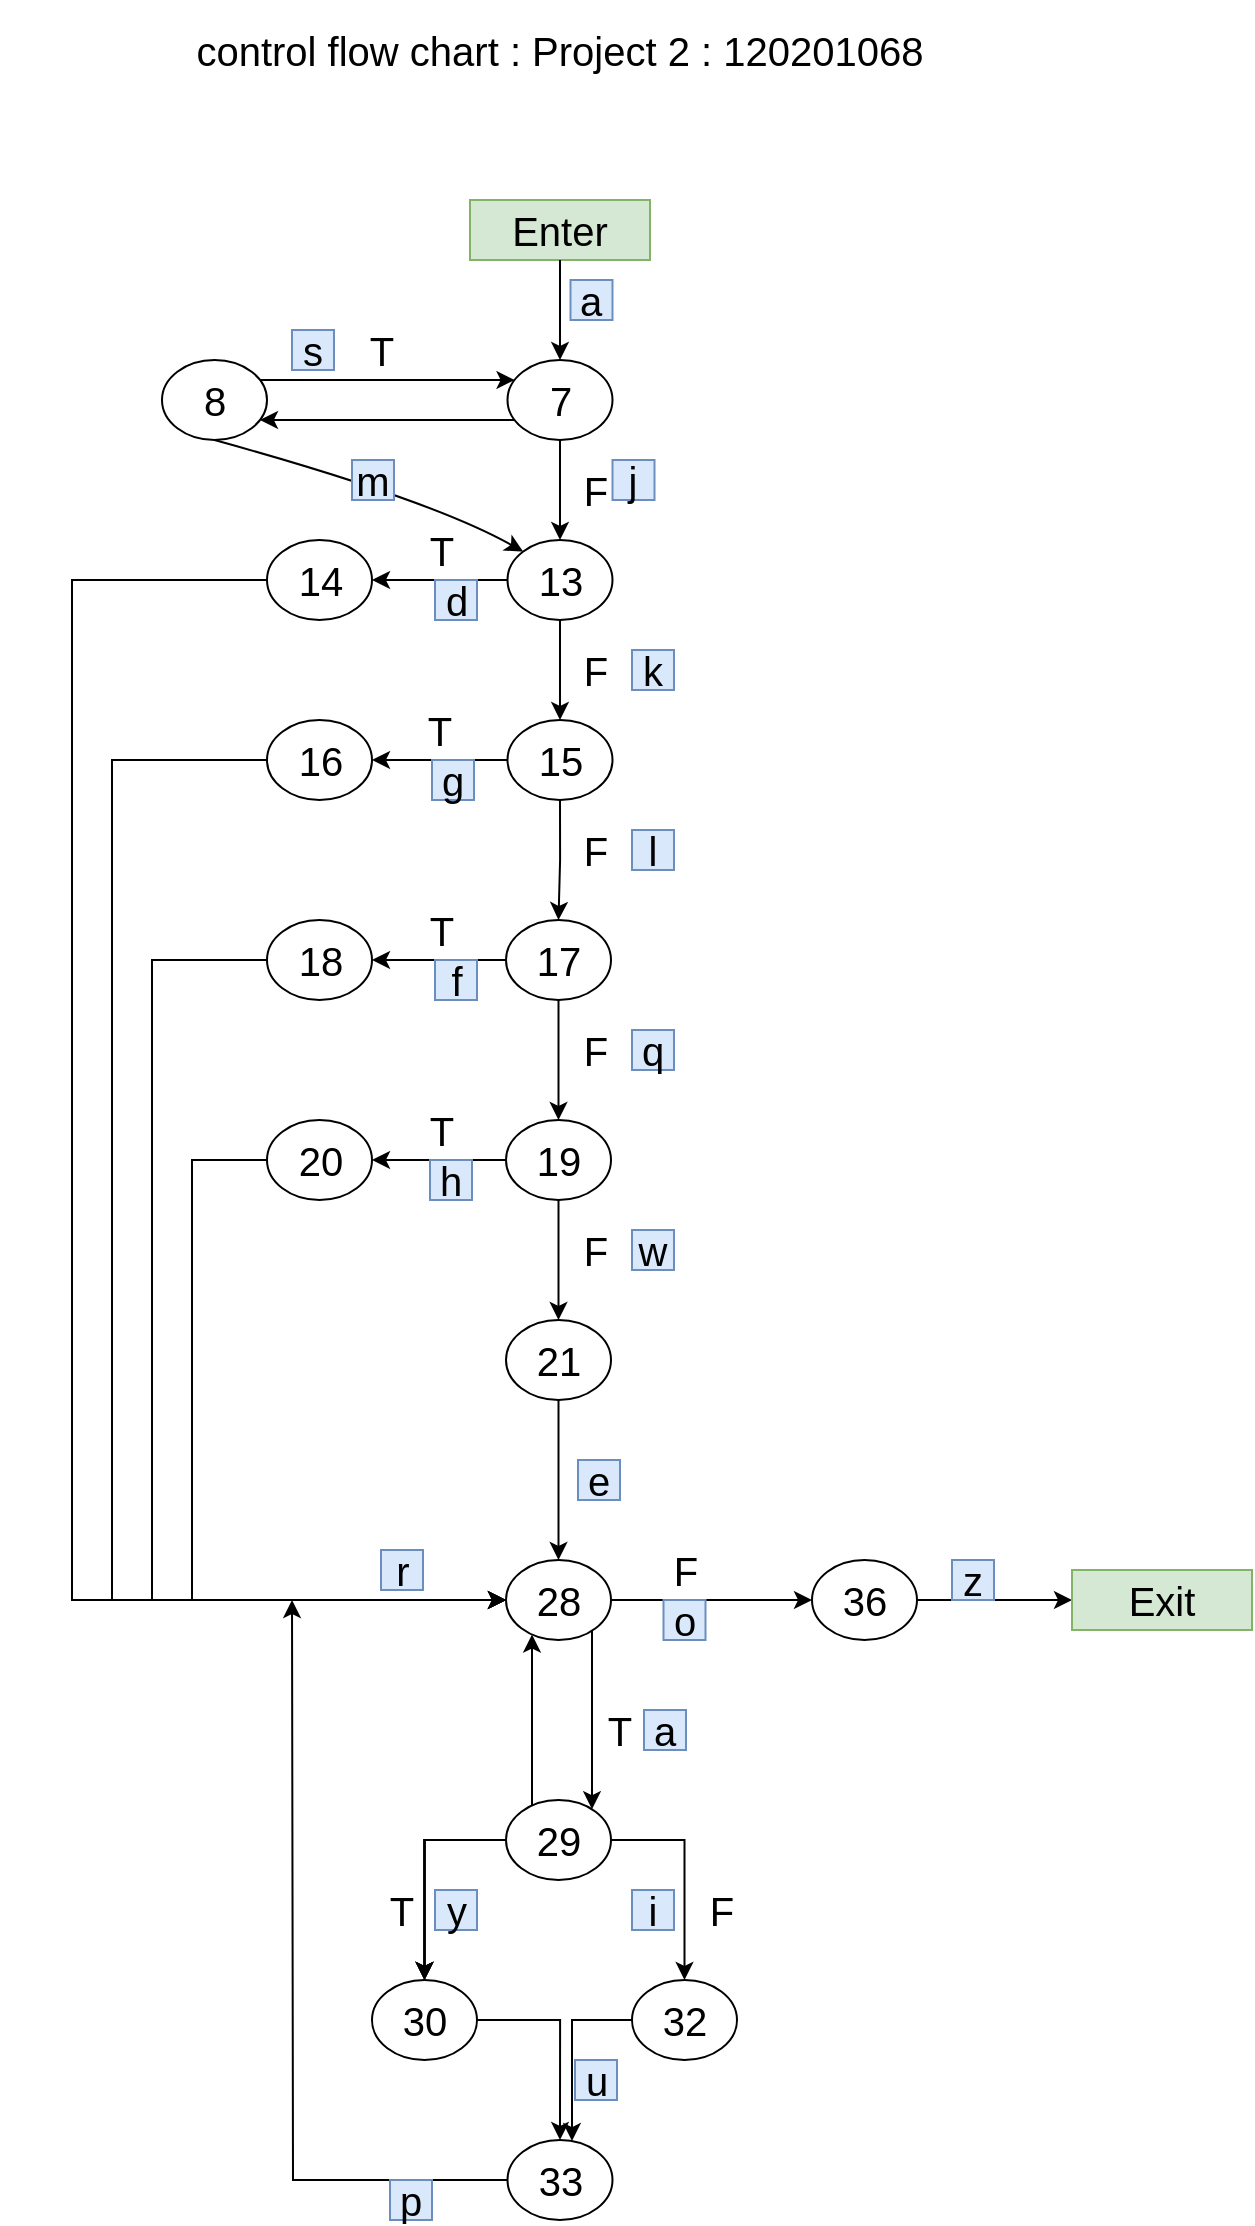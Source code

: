 <mxfile version="21.1.8" type="github">
  <diagram name="Page-1" id="Gy40cJHfu90RGybGo_cq">
    <mxGraphModel dx="876" dy="878" grid="1" gridSize="10" guides="1" tooltips="1" connect="1" arrows="1" fold="1" page="1" pageScale="1" pageWidth="827" pageHeight="1169" math="0" shadow="0">
      <root>
        <mxCell id="0" />
        <mxCell id="1" parent="0" />
        <mxCell id="Xkrp84CWBO_4jEsdIJb2-1" value="&lt;font style=&quot;font-size: 20px;&quot;&gt;Enter&lt;/font&gt;" style="rounded=0;whiteSpace=wrap;html=1;fillColor=#d5e8d4;strokeColor=#82b366;" parent="1" vertex="1">
          <mxGeometry x="349" y="120" width="90" height="30" as="geometry" />
        </mxCell>
        <mxCell id="Xkrp84CWBO_4jEsdIJb2-3" value="" style="endArrow=classic;html=1;rounded=0;exitX=0.5;exitY=1;exitDx=0;exitDy=0;" parent="1" source="Xkrp84CWBO_4jEsdIJb2-1" edge="1">
          <mxGeometry width="50" height="50" relative="1" as="geometry">
            <mxPoint x="389" y="260" as="sourcePoint" />
            <mxPoint x="394" y="200" as="targetPoint" />
          </mxGeometry>
        </mxCell>
        <mxCell id="Xkrp84CWBO_4jEsdIJb2-16" value="" style="edgeStyle=orthogonalEdgeStyle;rounded=0;orthogonalLoop=1;jettySize=auto;html=1;" parent="1" source="Xkrp84CWBO_4jEsdIJb2-4" target="Xkrp84CWBO_4jEsdIJb2-15" edge="1">
          <mxGeometry relative="1" as="geometry">
            <Array as="points">
              <mxPoint x="310" y="230" />
              <mxPoint x="310" y="230" />
            </Array>
          </mxGeometry>
        </mxCell>
        <mxCell id="Xkrp84CWBO_4jEsdIJb2-25" value="" style="edgeStyle=orthogonalEdgeStyle;rounded=0;orthogonalLoop=1;jettySize=auto;html=1;" parent="1" source="Xkrp84CWBO_4jEsdIJb2-4" target="Xkrp84CWBO_4jEsdIJb2-24" edge="1">
          <mxGeometry relative="1" as="geometry" />
        </mxCell>
        <mxCell id="Xkrp84CWBO_4jEsdIJb2-4" value="&lt;font style=&quot;font-size: 20px;&quot;&gt;7&lt;/font&gt;" style="ellipse;whiteSpace=wrap;html=1;" parent="1" vertex="1">
          <mxGeometry x="367.75" y="200" width="52.5" height="40" as="geometry" />
        </mxCell>
        <mxCell id="Xkrp84CWBO_4jEsdIJb2-17" value="" style="edgeStyle=orthogonalEdgeStyle;rounded=0;orthogonalLoop=1;jettySize=auto;html=1;" parent="1" source="Xkrp84CWBO_4jEsdIJb2-15" target="Xkrp84CWBO_4jEsdIJb2-4" edge="1">
          <mxGeometry relative="1" as="geometry">
            <Array as="points">
              <mxPoint x="300" y="210" />
              <mxPoint x="300" y="210" />
            </Array>
          </mxGeometry>
        </mxCell>
        <mxCell id="Xkrp84CWBO_4jEsdIJb2-15" value="&lt;font style=&quot;font-size: 20px;&quot;&gt;8&lt;/font&gt;" style="ellipse;whiteSpace=wrap;html=1;" parent="1" vertex="1">
          <mxGeometry x="195" y="200" width="52.5" height="40" as="geometry" />
        </mxCell>
        <mxCell id="Xkrp84CWBO_4jEsdIJb2-18" value="&lt;font style=&quot;font-size: 20px;&quot;&gt;T&lt;/font&gt;" style="text;html=1;strokeColor=none;fillColor=none;align=center;verticalAlign=middle;whiteSpace=wrap;rounded=0;" parent="1" vertex="1">
          <mxGeometry x="290" y="180" width="30" height="30" as="geometry" />
        </mxCell>
        <mxCell id="Xkrp84CWBO_4jEsdIJb2-32" value="" style="edgeStyle=orthogonalEdgeStyle;rounded=0;orthogonalLoop=1;jettySize=auto;html=1;" parent="1" source="Xkrp84CWBO_4jEsdIJb2-24" target="Xkrp84CWBO_4jEsdIJb2-31" edge="1">
          <mxGeometry relative="1" as="geometry" />
        </mxCell>
        <mxCell id="Xkrp84CWBO_4jEsdIJb2-36" value="" style="edgeStyle=orthogonalEdgeStyle;rounded=0;orthogonalLoop=1;jettySize=auto;html=1;" parent="1" source="Xkrp84CWBO_4jEsdIJb2-24" target="Xkrp84CWBO_4jEsdIJb2-35" edge="1">
          <mxGeometry relative="1" as="geometry" />
        </mxCell>
        <mxCell id="Xkrp84CWBO_4jEsdIJb2-24" value="&lt;font style=&quot;font-size: 20px;&quot;&gt;13&lt;/font&gt;" style="ellipse;whiteSpace=wrap;html=1;" parent="1" vertex="1">
          <mxGeometry x="367.75" y="290" width="52.5" height="40" as="geometry" />
        </mxCell>
        <mxCell id="Xkrp84CWBO_4jEsdIJb2-26" value="&lt;span style=&quot;font-size: 20px;&quot;&gt;F&lt;/span&gt;" style="text;html=1;strokeColor=none;fillColor=none;align=center;verticalAlign=middle;whiteSpace=wrap;rounded=0;" parent="1" vertex="1">
          <mxGeometry x="394" y="250" width="36" height="30" as="geometry" />
        </mxCell>
        <mxCell id="Xkrp84CWBO_4jEsdIJb2-28" value="&lt;span style=&quot;font-size: 20px;&quot;&gt;F&lt;/span&gt;" style="text;html=1;strokeColor=none;fillColor=none;align=center;verticalAlign=middle;whiteSpace=wrap;rounded=0;" parent="1" vertex="1">
          <mxGeometry x="457" y="960" width="36" height="30" as="geometry" />
        </mxCell>
        <mxCell id="Xkrp84CWBO_4jEsdIJb2-29" value="&lt;font style=&quot;font-size: 20px;&quot;&gt;T&lt;/font&gt;" style="text;html=1;strokeColor=none;fillColor=none;align=center;verticalAlign=middle;whiteSpace=wrap;rounded=0;" parent="1" vertex="1">
          <mxGeometry x="409" y="870" width="30" height="30" as="geometry" />
        </mxCell>
        <mxCell id="Xkrp84CWBO_4jEsdIJb2-64" style="edgeStyle=orthogonalEdgeStyle;rounded=0;orthogonalLoop=1;jettySize=auto;html=1;entryX=0;entryY=0.5;entryDx=0;entryDy=0;" parent="1" source="Xkrp84CWBO_4jEsdIJb2-31" edge="1" target="Xkrp84CWBO_4jEsdIJb2-58">
          <mxGeometry relative="1" as="geometry">
            <mxPoint x="360" y="820" as="targetPoint" />
            <Array as="points">
              <mxPoint x="150" y="310" />
              <mxPoint x="150" y="820" />
            </Array>
          </mxGeometry>
        </mxCell>
        <mxCell id="Xkrp84CWBO_4jEsdIJb2-31" value="&lt;font style=&quot;font-size: 20px;&quot;&gt;14&lt;/font&gt;" style="ellipse;whiteSpace=wrap;html=1;" parent="1" vertex="1">
          <mxGeometry x="247.5" y="290" width="52.5" height="40" as="geometry" />
        </mxCell>
        <mxCell id="Xkrp84CWBO_4jEsdIJb2-33" value="&lt;font style=&quot;font-size: 20px;&quot;&gt;T&lt;/font&gt;" style="text;html=1;strokeColor=none;fillColor=none;align=center;verticalAlign=middle;whiteSpace=wrap;rounded=0;" parent="1" vertex="1">
          <mxGeometry x="320" y="280" width="30" height="30" as="geometry" />
        </mxCell>
        <mxCell id="Xkrp84CWBO_4jEsdIJb2-39" value="" style="edgeStyle=orthogonalEdgeStyle;rounded=0;orthogonalLoop=1;jettySize=auto;html=1;" parent="1" source="Xkrp84CWBO_4jEsdIJb2-35" target="Xkrp84CWBO_4jEsdIJb2-38" edge="1">
          <mxGeometry relative="1" as="geometry" />
        </mxCell>
        <mxCell id="Xkrp84CWBO_4jEsdIJb2-42" value="" style="edgeStyle=orthogonalEdgeStyle;rounded=0;orthogonalLoop=1;jettySize=auto;html=1;" parent="1" source="Xkrp84CWBO_4jEsdIJb2-35" target="Xkrp84CWBO_4jEsdIJb2-41" edge="1">
          <mxGeometry relative="1" as="geometry" />
        </mxCell>
        <mxCell id="Xkrp84CWBO_4jEsdIJb2-35" value="&lt;font style=&quot;font-size: 20px;&quot;&gt;15&lt;/font&gt;" style="ellipse;whiteSpace=wrap;html=1;" parent="1" vertex="1">
          <mxGeometry x="367.75" y="380" width="52.5" height="40" as="geometry" />
        </mxCell>
        <mxCell id="Xkrp84CWBO_4jEsdIJb2-37" value="&lt;span style=&quot;font-size: 20px;&quot;&gt;F&lt;/span&gt;" style="text;html=1;strokeColor=none;fillColor=none;align=center;verticalAlign=middle;whiteSpace=wrap;rounded=0;" parent="1" vertex="1">
          <mxGeometry x="394" y="340" width="36" height="30" as="geometry" />
        </mxCell>
        <mxCell id="Xkrp84CWBO_4jEsdIJb2-65" style="edgeStyle=orthogonalEdgeStyle;rounded=0;orthogonalLoop=1;jettySize=auto;html=1;entryX=0;entryY=0.5;entryDx=0;entryDy=0;" parent="1" source="Xkrp84CWBO_4jEsdIJb2-38" edge="1" target="Xkrp84CWBO_4jEsdIJb2-58">
          <mxGeometry relative="1" as="geometry">
            <mxPoint x="140" y="820" as="targetPoint" />
            <Array as="points">
              <mxPoint x="170" y="400" />
              <mxPoint x="170" y="820" />
            </Array>
          </mxGeometry>
        </mxCell>
        <mxCell id="Xkrp84CWBO_4jEsdIJb2-38" value="&lt;font style=&quot;font-size: 20px;&quot;&gt;16&lt;/font&gt;" style="ellipse;whiteSpace=wrap;html=1;" parent="1" vertex="1">
          <mxGeometry x="247.5" y="380" width="52.5" height="40" as="geometry" />
        </mxCell>
        <mxCell id="Xkrp84CWBO_4jEsdIJb2-40" value="&lt;font style=&quot;font-size: 20px;&quot;&gt;T&lt;/font&gt;" style="text;html=1;strokeColor=none;fillColor=none;align=center;verticalAlign=middle;whiteSpace=wrap;rounded=0;" parent="1" vertex="1">
          <mxGeometry x="319" y="370" width="30" height="30" as="geometry" />
        </mxCell>
        <mxCell id="Xkrp84CWBO_4jEsdIJb2-45" value="" style="edgeStyle=orthogonalEdgeStyle;rounded=0;orthogonalLoop=1;jettySize=auto;html=1;" parent="1" source="Xkrp84CWBO_4jEsdIJb2-41" target="Xkrp84CWBO_4jEsdIJb2-44" edge="1">
          <mxGeometry relative="1" as="geometry" />
        </mxCell>
        <mxCell id="Xkrp84CWBO_4jEsdIJb2-48" value="" style="edgeStyle=orthogonalEdgeStyle;rounded=0;orthogonalLoop=1;jettySize=auto;html=1;" parent="1" source="Xkrp84CWBO_4jEsdIJb2-41" target="Xkrp84CWBO_4jEsdIJb2-47" edge="1">
          <mxGeometry relative="1" as="geometry" />
        </mxCell>
        <mxCell id="Xkrp84CWBO_4jEsdIJb2-41" value="&lt;font style=&quot;font-size: 20px;&quot;&gt;17&lt;/font&gt;" style="ellipse;whiteSpace=wrap;html=1;" parent="1" vertex="1">
          <mxGeometry x="367" y="480" width="52.5" height="40" as="geometry" />
        </mxCell>
        <mxCell id="Xkrp84CWBO_4jEsdIJb2-43" value="&lt;span style=&quot;font-size: 20px;&quot;&gt;F&lt;/span&gt;" style="text;html=1;strokeColor=none;fillColor=none;align=center;verticalAlign=middle;whiteSpace=wrap;rounded=0;" parent="1" vertex="1">
          <mxGeometry x="394" y="430" width="36" height="30" as="geometry" />
        </mxCell>
        <mxCell id="Xkrp84CWBO_4jEsdIJb2-66" style="edgeStyle=orthogonalEdgeStyle;rounded=0;orthogonalLoop=1;jettySize=auto;html=1;entryX=0;entryY=0.5;entryDx=0;entryDy=0;" parent="1" source="Xkrp84CWBO_4jEsdIJb2-44" edge="1" target="Xkrp84CWBO_4jEsdIJb2-58">
          <mxGeometry relative="1" as="geometry">
            <mxPoint x="360" y="830" as="targetPoint" />
            <Array as="points">
              <mxPoint x="190" y="500" />
              <mxPoint x="190" y="820" />
            </Array>
          </mxGeometry>
        </mxCell>
        <mxCell id="Xkrp84CWBO_4jEsdIJb2-44" value="&lt;font style=&quot;font-size: 20px;&quot;&gt;18&lt;/font&gt;" style="ellipse;whiteSpace=wrap;html=1;" parent="1" vertex="1">
          <mxGeometry x="247.5" y="480" width="52.5" height="40" as="geometry" />
        </mxCell>
        <mxCell id="Xkrp84CWBO_4jEsdIJb2-46" value="&lt;font style=&quot;font-size: 20px;&quot;&gt;T&lt;/font&gt;" style="text;html=1;strokeColor=none;fillColor=none;align=center;verticalAlign=middle;whiteSpace=wrap;rounded=0;" parent="1" vertex="1">
          <mxGeometry x="320" y="470" width="30" height="30" as="geometry" />
        </mxCell>
        <mxCell id="Xkrp84CWBO_4jEsdIJb2-51" value="" style="edgeStyle=orthogonalEdgeStyle;rounded=0;orthogonalLoop=1;jettySize=auto;html=1;" parent="1" source="Xkrp84CWBO_4jEsdIJb2-47" target="Xkrp84CWBO_4jEsdIJb2-50" edge="1">
          <mxGeometry relative="1" as="geometry" />
        </mxCell>
        <mxCell id="Xkrp84CWBO_4jEsdIJb2-53" value="" style="edgeStyle=orthogonalEdgeStyle;rounded=0;orthogonalLoop=1;jettySize=auto;html=1;" parent="1" source="Xkrp84CWBO_4jEsdIJb2-47" target="Xkrp84CWBO_4jEsdIJb2-52" edge="1">
          <mxGeometry relative="1" as="geometry" />
        </mxCell>
        <mxCell id="Xkrp84CWBO_4jEsdIJb2-47" value="&lt;font style=&quot;font-size: 20px;&quot;&gt;19&lt;/font&gt;" style="ellipse;whiteSpace=wrap;html=1;" parent="1" vertex="1">
          <mxGeometry x="367" y="580" width="52.5" height="40" as="geometry" />
        </mxCell>
        <mxCell id="Xkrp84CWBO_4jEsdIJb2-49" value="&lt;span style=&quot;font-size: 20px;&quot;&gt;F&lt;/span&gt;" style="text;html=1;strokeColor=none;fillColor=none;align=center;verticalAlign=middle;whiteSpace=wrap;rounded=0;" parent="1" vertex="1">
          <mxGeometry x="394" y="530" width="36" height="30" as="geometry" />
        </mxCell>
        <mxCell id="Xkrp84CWBO_4jEsdIJb2-67" style="edgeStyle=orthogonalEdgeStyle;rounded=0;orthogonalLoop=1;jettySize=auto;html=1;entryX=0;entryY=0.5;entryDx=0;entryDy=0;" parent="1" source="Xkrp84CWBO_4jEsdIJb2-50" edge="1" target="Xkrp84CWBO_4jEsdIJb2-58">
          <mxGeometry relative="1" as="geometry">
            <mxPoint x="230" y="810" as="targetPoint" />
            <Array as="points">
              <mxPoint x="210" y="600" />
              <mxPoint x="210" y="820" />
            </Array>
          </mxGeometry>
        </mxCell>
        <mxCell id="Xkrp84CWBO_4jEsdIJb2-50" value="&lt;font style=&quot;font-size: 20px;&quot;&gt;20&lt;/font&gt;" style="ellipse;whiteSpace=wrap;html=1;" parent="1" vertex="1">
          <mxGeometry x="247.5" y="580" width="52.5" height="40" as="geometry" />
        </mxCell>
        <mxCell id="Xkrp84CWBO_4jEsdIJb2-59" value="" style="edgeStyle=orthogonalEdgeStyle;rounded=0;orthogonalLoop=1;jettySize=auto;html=1;" parent="1" source="Xkrp84CWBO_4jEsdIJb2-52" target="Xkrp84CWBO_4jEsdIJb2-58" edge="1">
          <mxGeometry relative="1" as="geometry" />
        </mxCell>
        <mxCell id="Xkrp84CWBO_4jEsdIJb2-52" value="&lt;font style=&quot;font-size: 20px;&quot;&gt;21&lt;/font&gt;" style="ellipse;whiteSpace=wrap;html=1;" parent="1" vertex="1">
          <mxGeometry x="367" y="680" width="52.5" height="40" as="geometry" />
        </mxCell>
        <mxCell id="Xkrp84CWBO_4jEsdIJb2-54" value="&lt;font style=&quot;font-size: 20px;&quot;&gt;T&lt;/font&gt;" style="text;html=1;strokeColor=none;fillColor=none;align=center;verticalAlign=middle;whiteSpace=wrap;rounded=0;" parent="1" vertex="1">
          <mxGeometry x="320" y="570" width="30" height="30" as="geometry" />
        </mxCell>
        <mxCell id="Xkrp84CWBO_4jEsdIJb2-55" value="&lt;span style=&quot;font-size: 20px;&quot;&gt;F&lt;/span&gt;" style="text;html=1;strokeColor=none;fillColor=none;align=center;verticalAlign=middle;whiteSpace=wrap;rounded=0;" parent="1" vertex="1">
          <mxGeometry x="394" y="630" width="36" height="30" as="geometry" />
        </mxCell>
        <mxCell id="Xkrp84CWBO_4jEsdIJb2-72" value="" style="edgeStyle=orthogonalEdgeStyle;rounded=0;orthogonalLoop=1;jettySize=auto;html=1;" parent="1" source="Xkrp84CWBO_4jEsdIJb2-58" target="Xkrp84CWBO_4jEsdIJb2-71" edge="1">
          <mxGeometry relative="1" as="geometry">
            <Array as="points">
              <mxPoint x="410" y="880" />
              <mxPoint x="410" y="880" />
            </Array>
          </mxGeometry>
        </mxCell>
        <mxCell id="Xkrp84CWBO_4jEsdIJb2-89" value="" style="edgeStyle=orthogonalEdgeStyle;rounded=0;orthogonalLoop=1;jettySize=auto;html=1;" parent="1" source="Xkrp84CWBO_4jEsdIJb2-58" target="Xkrp84CWBO_4jEsdIJb2-88" edge="1">
          <mxGeometry relative="1" as="geometry" />
        </mxCell>
        <mxCell id="Xkrp84CWBO_4jEsdIJb2-58" value="&lt;font style=&quot;font-size: 20px;&quot;&gt;28&lt;/font&gt;" style="ellipse;whiteSpace=wrap;html=1;" parent="1" vertex="1">
          <mxGeometry x="367" y="800" width="52.5" height="40" as="geometry" />
        </mxCell>
        <mxCell id="Xkrp84CWBO_4jEsdIJb2-73" value="" style="edgeStyle=orthogonalEdgeStyle;rounded=0;orthogonalLoop=1;jettySize=auto;html=1;" parent="1" source="Xkrp84CWBO_4jEsdIJb2-71" target="Xkrp84CWBO_4jEsdIJb2-58" edge="1">
          <mxGeometry relative="1" as="geometry">
            <Array as="points">
              <mxPoint x="380" y="880" />
              <mxPoint x="380" y="880" />
            </Array>
          </mxGeometry>
        </mxCell>
        <mxCell id="Xkrp84CWBO_4jEsdIJb2-75" value="" style="edgeStyle=orthogonalEdgeStyle;rounded=0;orthogonalLoop=1;jettySize=auto;html=1;" parent="1" source="Xkrp84CWBO_4jEsdIJb2-71" target="Xkrp84CWBO_4jEsdIJb2-74" edge="1">
          <mxGeometry relative="1" as="geometry" />
        </mxCell>
        <mxCell id="Xkrp84CWBO_4jEsdIJb2-76" value="" style="edgeStyle=orthogonalEdgeStyle;rounded=0;orthogonalLoop=1;jettySize=auto;html=1;" parent="1" source="Xkrp84CWBO_4jEsdIJb2-71" target="Xkrp84CWBO_4jEsdIJb2-74" edge="1">
          <mxGeometry relative="1" as="geometry" />
        </mxCell>
        <mxCell id="Xkrp84CWBO_4jEsdIJb2-77" value="" style="edgeStyle=orthogonalEdgeStyle;rounded=0;orthogonalLoop=1;jettySize=auto;html=1;" parent="1" source="Xkrp84CWBO_4jEsdIJb2-71" target="Xkrp84CWBO_4jEsdIJb2-74" edge="1">
          <mxGeometry relative="1" as="geometry" />
        </mxCell>
        <mxCell id="Xkrp84CWBO_4jEsdIJb2-78" value="" style="edgeStyle=orthogonalEdgeStyle;rounded=0;orthogonalLoop=1;jettySize=auto;html=1;" parent="1" source="Xkrp84CWBO_4jEsdIJb2-71" target="Xkrp84CWBO_4jEsdIJb2-74" edge="1">
          <mxGeometry relative="1" as="geometry" />
        </mxCell>
        <mxCell id="Xkrp84CWBO_4jEsdIJb2-80" value="" style="edgeStyle=orthogonalEdgeStyle;rounded=0;orthogonalLoop=1;jettySize=auto;html=1;" parent="1" source="Xkrp84CWBO_4jEsdIJb2-71" target="Xkrp84CWBO_4jEsdIJb2-79" edge="1">
          <mxGeometry relative="1" as="geometry" />
        </mxCell>
        <mxCell id="Xkrp84CWBO_4jEsdIJb2-71" value="&lt;font style=&quot;font-size: 20px;&quot;&gt;29&lt;/font&gt;" style="ellipse;whiteSpace=wrap;html=1;" parent="1" vertex="1">
          <mxGeometry x="367" y="920" width="52.5" height="40" as="geometry" />
        </mxCell>
        <mxCell id="Xkrp84CWBO_4jEsdIJb2-83" value="" style="edgeStyle=orthogonalEdgeStyle;rounded=0;orthogonalLoop=1;jettySize=auto;html=1;" parent="1" source="Xkrp84CWBO_4jEsdIJb2-74" target="Xkrp84CWBO_4jEsdIJb2-82" edge="1">
          <mxGeometry relative="1" as="geometry" />
        </mxCell>
        <mxCell id="Xkrp84CWBO_4jEsdIJb2-74" value="&lt;font style=&quot;font-size: 20px;&quot;&gt;30&lt;/font&gt;" style="ellipse;whiteSpace=wrap;html=1;" parent="1" vertex="1">
          <mxGeometry x="300" y="1010" width="52.5" height="40" as="geometry" />
        </mxCell>
        <mxCell id="Xkrp84CWBO_4jEsdIJb2-85" style="edgeStyle=orthogonalEdgeStyle;rounded=0;orthogonalLoop=1;jettySize=auto;html=1;" parent="1" source="Xkrp84CWBO_4jEsdIJb2-79" target="Xkrp84CWBO_4jEsdIJb2-82" edge="1">
          <mxGeometry relative="1" as="geometry">
            <Array as="points">
              <mxPoint x="400" y="1030" />
            </Array>
          </mxGeometry>
        </mxCell>
        <mxCell id="Xkrp84CWBO_4jEsdIJb2-79" value="&lt;font style=&quot;font-size: 20px;&quot;&gt;32&lt;/font&gt;" style="ellipse;whiteSpace=wrap;html=1;" parent="1" vertex="1">
          <mxGeometry x="430" y="1010" width="52.5" height="40" as="geometry" />
        </mxCell>
        <mxCell id="Xkrp84CWBO_4jEsdIJb2-81" value="&lt;font style=&quot;font-size: 20px;&quot;&gt;T&lt;/font&gt;" style="text;html=1;strokeColor=none;fillColor=none;align=center;verticalAlign=middle;whiteSpace=wrap;rounded=0;" parent="1" vertex="1">
          <mxGeometry x="300" y="960" width="30" height="30" as="geometry" />
        </mxCell>
        <mxCell id="Xkrp84CWBO_4jEsdIJb2-87" style="edgeStyle=orthogonalEdgeStyle;rounded=0;orthogonalLoop=1;jettySize=auto;html=1;" parent="1" source="Xkrp84CWBO_4jEsdIJb2-82" edge="1">
          <mxGeometry relative="1" as="geometry">
            <mxPoint x="260" y="820" as="targetPoint" />
          </mxGeometry>
        </mxCell>
        <mxCell id="Xkrp84CWBO_4jEsdIJb2-82" value="&lt;font style=&quot;font-size: 20px;&quot;&gt;33&lt;/font&gt;" style="ellipse;whiteSpace=wrap;html=1;" parent="1" vertex="1">
          <mxGeometry x="367.75" y="1090" width="52.5" height="40" as="geometry" />
        </mxCell>
        <mxCell id="Xkrp84CWBO_4jEsdIJb2-92" style="edgeStyle=orthogonalEdgeStyle;rounded=0;orthogonalLoop=1;jettySize=auto;html=1;entryX=0;entryY=0.5;entryDx=0;entryDy=0;" parent="1" source="Xkrp84CWBO_4jEsdIJb2-88" target="Xkrp84CWBO_4jEsdIJb2-91" edge="1">
          <mxGeometry relative="1" as="geometry" />
        </mxCell>
        <mxCell id="Xkrp84CWBO_4jEsdIJb2-88" value="&lt;font style=&quot;font-size: 20px;&quot;&gt;36&lt;/font&gt;" style="ellipse;whiteSpace=wrap;html=1;" parent="1" vertex="1">
          <mxGeometry x="520" y="800" width="52.5" height="40" as="geometry" />
        </mxCell>
        <mxCell id="Xkrp84CWBO_4jEsdIJb2-90" value="&lt;span style=&quot;font-size: 20px;&quot;&gt;F&lt;/span&gt;" style="text;html=1;strokeColor=none;fillColor=none;align=center;verticalAlign=middle;whiteSpace=wrap;rounded=0;" parent="1" vertex="1">
          <mxGeometry x="439" y="790" width="36" height="30" as="geometry" />
        </mxCell>
        <mxCell id="Xkrp84CWBO_4jEsdIJb2-91" value="&lt;font style=&quot;font-size: 20px;&quot;&gt;Exit&lt;/font&gt;" style="rounded=0;whiteSpace=wrap;html=1;fillColor=#d5e8d4;strokeColor=#82b366;" parent="1" vertex="1">
          <mxGeometry x="650" y="805" width="90" height="30" as="geometry" />
        </mxCell>
        <mxCell id="wkQGvbxsCTSUtRT-AJQf-6" value="" style="curved=1;endArrow=classic;html=1;rounded=0;entryX=0;entryY=0;entryDx=0;entryDy=0;exitX=0.5;exitY=1;exitDx=0;exitDy=0;" edge="1" parent="1" source="Xkrp84CWBO_4jEsdIJb2-15" target="Xkrp84CWBO_4jEsdIJb2-24">
          <mxGeometry width="50" height="50" relative="1" as="geometry">
            <mxPoint x="221.25" y="290" as="sourcePoint" />
            <mxPoint x="221.25" y="310.711" as="targetPoint" />
            <Array as="points">
              <mxPoint x="330" y="270" />
            </Array>
          </mxGeometry>
        </mxCell>
        <mxCell id="wkQGvbxsCTSUtRT-AJQf-8" value="&lt;font style=&quot;font-size: 20px;&quot;&gt;control flow chart : Project 2 : 120201068&lt;/font&gt;" style="text;html=1;strokeColor=none;fillColor=none;align=center;verticalAlign=middle;whiteSpace=wrap;rounded=0;" vertex="1" parent="1">
          <mxGeometry x="114" y="20" width="560" height="50" as="geometry" />
        </mxCell>
        <mxCell id="wkQGvbxsCTSUtRT-AJQf-11" value="&lt;font style=&quot;font-size: 20px;&quot;&gt;a&lt;/font&gt;" style="text;html=1;strokeColor=#6c8ebf;fillColor=#dae8fc;align=center;verticalAlign=middle;whiteSpace=wrap;rounded=0;" vertex="1" parent="1">
          <mxGeometry x="399.25" y="160" width="21" height="20" as="geometry" />
        </mxCell>
        <mxCell id="wkQGvbxsCTSUtRT-AJQf-12" value="&lt;font style=&quot;font-size: 20px;&quot;&gt;s&lt;/font&gt;" style="text;html=1;strokeColor=#6c8ebf;fillColor=#dae8fc;align=center;verticalAlign=middle;whiteSpace=wrap;rounded=0;" vertex="1" parent="1">
          <mxGeometry x="260" y="185" width="21" height="20" as="geometry" />
        </mxCell>
        <mxCell id="wkQGvbxsCTSUtRT-AJQf-13" value="&lt;font style=&quot;font-size: 20px;&quot;&gt;j&lt;/font&gt;" style="text;html=1;strokeColor=#6c8ebf;fillColor=#dae8fc;align=center;verticalAlign=middle;whiteSpace=wrap;rounded=0;" vertex="1" parent="1">
          <mxGeometry x="420.25" y="250" width="21" height="20" as="geometry" />
        </mxCell>
        <mxCell id="wkQGvbxsCTSUtRT-AJQf-14" value="&lt;font style=&quot;font-size: 20px;&quot;&gt;m&lt;/font&gt;" style="text;html=1;strokeColor=#6c8ebf;fillColor=#dae8fc;align=center;verticalAlign=middle;whiteSpace=wrap;rounded=0;" vertex="1" parent="1">
          <mxGeometry x="290" y="250" width="21" height="20" as="geometry" />
        </mxCell>
        <mxCell id="wkQGvbxsCTSUtRT-AJQf-16" value="&lt;font style=&quot;font-size: 20px;&quot;&gt;k&lt;/font&gt;" style="text;html=1;strokeColor=#6c8ebf;fillColor=#dae8fc;align=center;verticalAlign=middle;whiteSpace=wrap;rounded=0;" vertex="1" parent="1">
          <mxGeometry x="430" y="345" width="21" height="20" as="geometry" />
        </mxCell>
        <mxCell id="wkQGvbxsCTSUtRT-AJQf-17" value="&lt;font style=&quot;font-size: 20px;&quot;&gt;g&lt;/font&gt;" style="text;html=1;strokeColor=#6c8ebf;fillColor=#dae8fc;align=center;verticalAlign=middle;whiteSpace=wrap;rounded=0;" vertex="1" parent="1">
          <mxGeometry x="330" y="400" width="21" height="20" as="geometry" />
        </mxCell>
        <mxCell id="wkQGvbxsCTSUtRT-AJQf-18" value="&lt;font style=&quot;font-size: 20px;&quot;&gt;d&lt;/font&gt;" style="text;html=1;strokeColor=#6c8ebf;fillColor=#dae8fc;align=center;verticalAlign=middle;whiteSpace=wrap;rounded=0;" vertex="1" parent="1">
          <mxGeometry x="331.5" y="310" width="21" height="20" as="geometry" />
        </mxCell>
        <mxCell id="wkQGvbxsCTSUtRT-AJQf-20" value="&lt;font style=&quot;font-size: 20px;&quot;&gt;q&lt;/font&gt;" style="text;html=1;strokeColor=#6c8ebf;fillColor=#dae8fc;align=center;verticalAlign=middle;whiteSpace=wrap;rounded=0;" vertex="1" parent="1">
          <mxGeometry x="430" y="535" width="21" height="20" as="geometry" />
        </mxCell>
        <mxCell id="wkQGvbxsCTSUtRT-AJQf-21" value="&lt;font style=&quot;font-size: 20px;&quot;&gt;l&lt;/font&gt;" style="text;html=1;strokeColor=#6c8ebf;fillColor=#dae8fc;align=center;verticalAlign=middle;whiteSpace=wrap;rounded=0;" vertex="1" parent="1">
          <mxGeometry x="430" y="435" width="21" height="20" as="geometry" />
        </mxCell>
        <mxCell id="wkQGvbxsCTSUtRT-AJQf-22" value="&lt;font style=&quot;font-size: 20px;&quot;&gt;h&lt;/font&gt;" style="text;html=1;strokeColor=#6c8ebf;fillColor=#dae8fc;align=center;verticalAlign=middle;whiteSpace=wrap;rounded=0;" vertex="1" parent="1">
          <mxGeometry x="329" y="600" width="21" height="20" as="geometry" />
        </mxCell>
        <mxCell id="wkQGvbxsCTSUtRT-AJQf-23" value="&lt;font style=&quot;font-size: 20px;&quot;&gt;f&lt;/font&gt;" style="text;html=1;strokeColor=#6c8ebf;fillColor=#dae8fc;align=center;verticalAlign=middle;whiteSpace=wrap;rounded=0;" vertex="1" parent="1">
          <mxGeometry x="331.5" y="500" width="21" height="20" as="geometry" />
        </mxCell>
        <mxCell id="wkQGvbxsCTSUtRT-AJQf-26" value="&lt;font style=&quot;font-size: 20px;&quot;&gt;e&lt;/font&gt;" style="text;html=1;strokeColor=#6c8ebf;fillColor=#dae8fc;align=center;verticalAlign=middle;whiteSpace=wrap;rounded=0;" vertex="1" parent="1">
          <mxGeometry x="403" y="750" width="21" height="20" as="geometry" />
        </mxCell>
        <mxCell id="wkQGvbxsCTSUtRT-AJQf-27" value="&lt;font style=&quot;font-size: 20px;&quot;&gt;w&lt;/font&gt;" style="text;html=1;strokeColor=#6c8ebf;fillColor=#dae8fc;align=center;verticalAlign=middle;whiteSpace=wrap;rounded=0;" vertex="1" parent="1">
          <mxGeometry x="430" y="635" width="21" height="20" as="geometry" />
        </mxCell>
        <mxCell id="wkQGvbxsCTSUtRT-AJQf-28" value="&lt;font style=&quot;font-size: 20px;&quot;&gt;z&lt;/font&gt;" style="text;html=1;strokeColor=#6c8ebf;fillColor=#dae8fc;align=center;verticalAlign=middle;whiteSpace=wrap;rounded=0;" vertex="1" parent="1">
          <mxGeometry x="590" y="800" width="21" height="20" as="geometry" />
        </mxCell>
        <mxCell id="wkQGvbxsCTSUtRT-AJQf-29" value="&lt;font style=&quot;font-size: 20px;&quot;&gt;o&lt;/font&gt;" style="text;html=1;strokeColor=#6c8ebf;fillColor=#dae8fc;align=center;verticalAlign=middle;whiteSpace=wrap;rounded=0;" vertex="1" parent="1">
          <mxGeometry x="445.75" y="820" width="21" height="20" as="geometry" />
        </mxCell>
        <mxCell id="wkQGvbxsCTSUtRT-AJQf-30" value="&lt;font style=&quot;font-size: 20px;&quot;&gt;r&lt;/font&gt;" style="text;html=1;strokeColor=#6c8ebf;fillColor=#dae8fc;align=center;verticalAlign=middle;whiteSpace=wrap;rounded=0;" vertex="1" parent="1">
          <mxGeometry x="304.5" y="795" width="21" height="20" as="geometry" />
        </mxCell>
        <mxCell id="wkQGvbxsCTSUtRT-AJQf-32" value="&lt;font style=&quot;font-size: 20px;&quot;&gt;i&lt;/font&gt;" style="text;html=1;strokeColor=#6c8ebf;fillColor=#dae8fc;align=center;verticalAlign=middle;whiteSpace=wrap;rounded=0;" vertex="1" parent="1">
          <mxGeometry x="430" y="965" width="21" height="20" as="geometry" />
        </mxCell>
        <mxCell id="wkQGvbxsCTSUtRT-AJQf-33" value="&lt;font style=&quot;font-size: 20px;&quot;&gt;a&lt;/font&gt;" style="text;html=1;strokeColor=#6c8ebf;fillColor=#dae8fc;align=center;verticalAlign=middle;whiteSpace=wrap;rounded=0;" vertex="1" parent="1">
          <mxGeometry x="436" y="875" width="21" height="20" as="geometry" />
        </mxCell>
        <mxCell id="wkQGvbxsCTSUtRT-AJQf-35" value="&lt;font style=&quot;font-size: 20px;&quot;&gt;u&lt;/font&gt;" style="text;html=1;strokeColor=#6c8ebf;fillColor=#dae8fc;align=center;verticalAlign=middle;whiteSpace=wrap;rounded=0;" vertex="1" parent="1">
          <mxGeometry x="401.5" y="1050" width="21" height="20" as="geometry" />
        </mxCell>
        <mxCell id="wkQGvbxsCTSUtRT-AJQf-36" value="&lt;font style=&quot;font-size: 20px;&quot;&gt;y&lt;/font&gt;" style="text;html=1;strokeColor=#6c8ebf;fillColor=#dae8fc;align=center;verticalAlign=middle;whiteSpace=wrap;rounded=0;" vertex="1" parent="1">
          <mxGeometry x="331.5" y="965" width="21" height="20" as="geometry" />
        </mxCell>
        <mxCell id="wkQGvbxsCTSUtRT-AJQf-39" value="&lt;font style=&quot;font-size: 20px;&quot;&gt;p&lt;/font&gt;" style="text;html=1;strokeColor=#6c8ebf;fillColor=#dae8fc;align=center;verticalAlign=middle;whiteSpace=wrap;rounded=0;" vertex="1" parent="1">
          <mxGeometry x="309" y="1110" width="21" height="20" as="geometry" />
        </mxCell>
      </root>
    </mxGraphModel>
  </diagram>
</mxfile>
